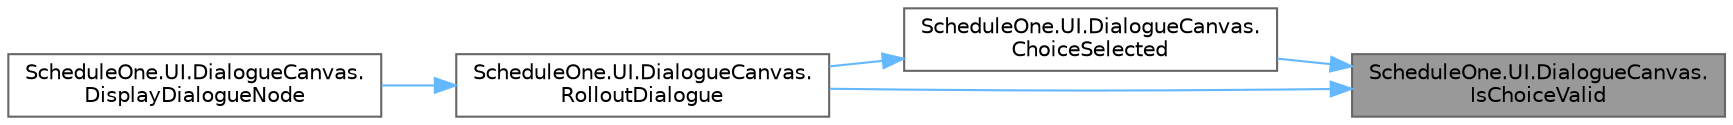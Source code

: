 digraph "ScheduleOne.UI.DialogueCanvas.IsChoiceValid"
{
 // LATEX_PDF_SIZE
  bgcolor="transparent";
  edge [fontname=Helvetica,fontsize=10,labelfontname=Helvetica,labelfontsize=10];
  node [fontname=Helvetica,fontsize=10,shape=box,height=0.2,width=0.4];
  rankdir="RL";
  Node1 [id="Node000001",label="ScheduleOne.UI.DialogueCanvas.\lIsChoiceValid",height=0.2,width=0.4,color="gray40", fillcolor="grey60", style="filled", fontcolor="black",tooltip=" "];
  Node1 -> Node2 [id="edge1_Node000001_Node000002",dir="back",color="steelblue1",style="solid",tooltip=" "];
  Node2 [id="Node000002",label="ScheduleOne.UI.DialogueCanvas.\lChoiceSelected",height=0.2,width=0.4,color="grey40", fillcolor="white", style="filled",URL="$class_schedule_one_1_1_u_i_1_1_dialogue_canvas.html#abb69bc461271bf8fe42f83a26b34da94",tooltip=" "];
  Node2 -> Node3 [id="edge2_Node000002_Node000003",dir="back",color="steelblue1",style="solid",tooltip=" "];
  Node3 [id="Node000003",label="ScheduleOne.UI.DialogueCanvas.\lRolloutDialogue",height=0.2,width=0.4,color="grey40", fillcolor="white", style="filled",URL="$class_schedule_one_1_1_u_i_1_1_dialogue_canvas.html#aa6ed72e0b516a13238e24fb35e16f7b3",tooltip=" "];
  Node3 -> Node4 [id="edge3_Node000003_Node000004",dir="back",color="steelblue1",style="solid",tooltip=" "];
  Node4 [id="Node000004",label="ScheduleOne.UI.DialogueCanvas.\lDisplayDialogueNode",height=0.2,width=0.4,color="grey40", fillcolor="white", style="filled",URL="$class_schedule_one_1_1_u_i_1_1_dialogue_canvas.html#a6d91f992bf7a3fd1da92cd05b43c64bc",tooltip=" "];
  Node1 -> Node3 [id="edge4_Node000001_Node000003",dir="back",color="steelblue1",style="solid",tooltip=" "];
}
